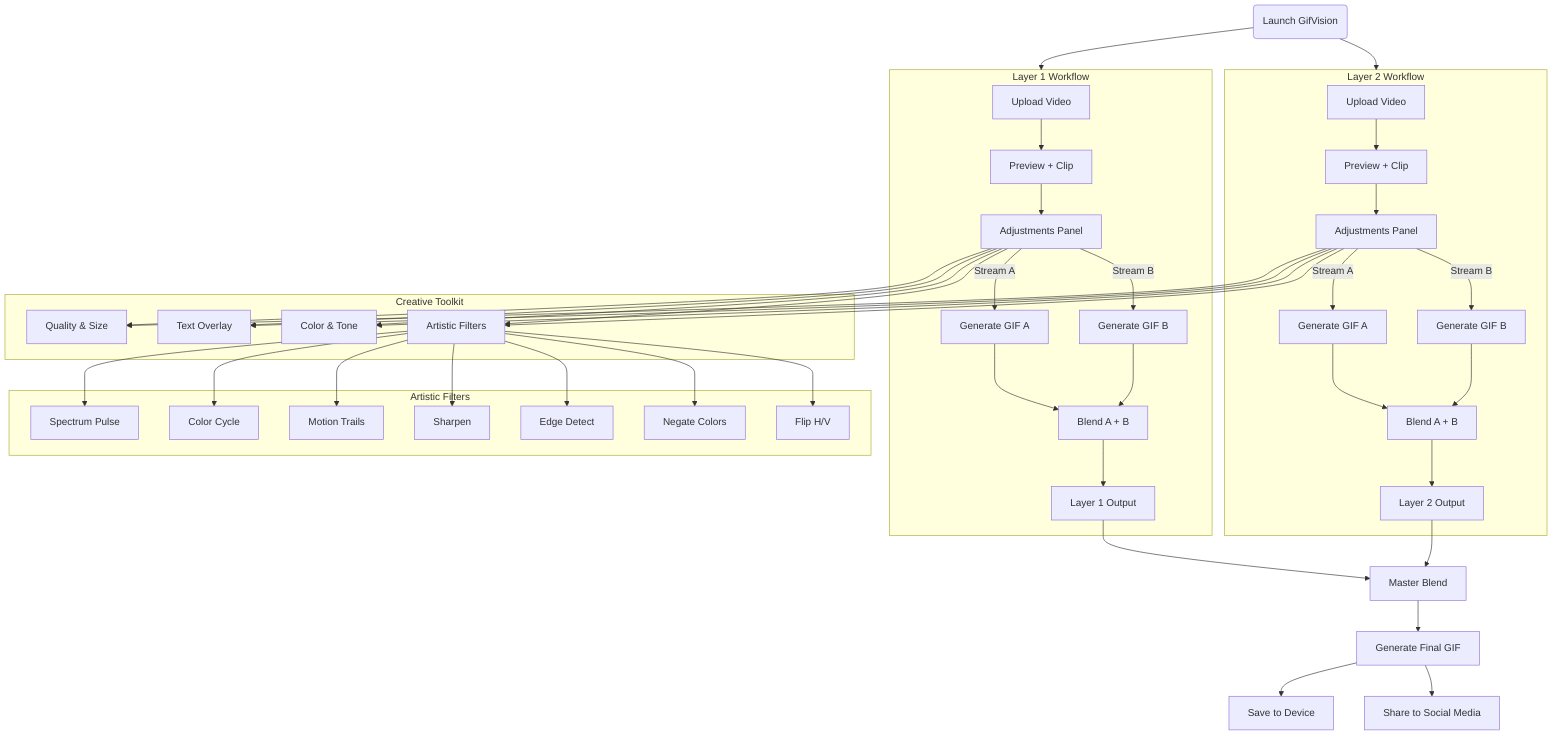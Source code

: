 flowchart TD
  Start("Launch GifVision")

  subgraph Layer1 ["Layer 1 Workflow"]
    U1["Upload Video"]
    P1["Preview + Clip"]
    A1["Adjustments Panel"]
    G1A["Generate GIF A"]
    G1B["Generate GIF B"]
    B1["Blend A + B"]
    O1["Layer 1 Output"]

    U1 --> P1 --> A1
    A1 -->|Stream A| G1A --> B1
    A1 -->|Stream B| G1B --> B1
    B1 --> O1
  end

  subgraph Layer2 ["Layer 2 Workflow"]
    U2["Upload Video"]
    P2["Preview + Clip"]
    A2["Adjustments Panel"]
    G2A["Generate GIF A"]
    G2B["Generate GIF B"]
    B2["Blend A + B"]
    O2["Layer 2 Output"]

    U2 --> P2 --> A2
    A2 -->|Stream A| G2A --> B2
    A2 -->|Stream B| G2B --> B2
    B2 --> O2
  end

  O1 --> MB["Master Blend"]
  O2 --> MB --> FG["Generate Final GIF"]
  FG --> Save["Save to Device"]
  FG --> Share["Share to Social Media"]

  subgraph Filters ["Creative Toolkit"]
    Q["Quality & Size"]
    T["Text Overlay"]
    CT["Color & Tone"]
    FX["Artistic Filters"]
    A1 --> Q & T & CT & FX
    A2 --> Q & T & CT & FX
  end

  subgraph Effects ["Artistic Filters"]
    SP["Spectrum Pulse"]
    CC["Color Cycle"]
    MT["Motion Trails"]
    SH["Sharpen"]
    ED["Edge Detect"]
    NG["Negate Colors"]
    FL["Flip H/V"]
    FX --> SP & CC & MT & SH & ED & NG & FL
  end

  Start --> Layer1
  Start --> Layer2